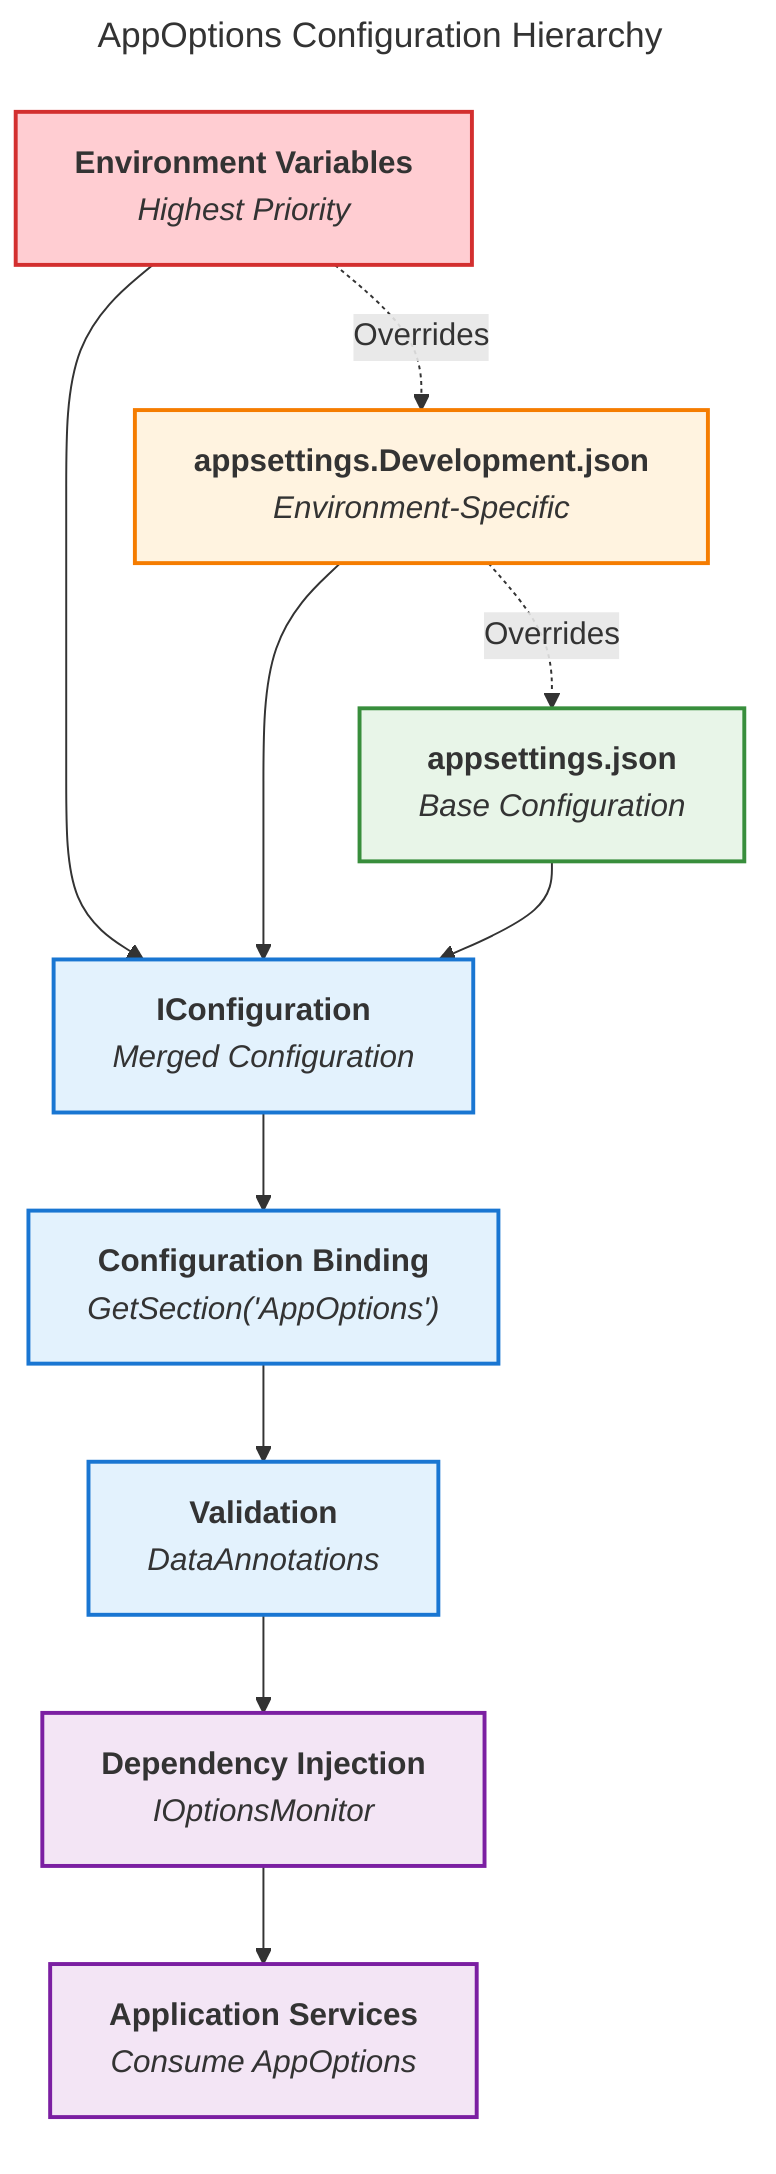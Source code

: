 ---
title: "AppOptions Configuration Hierarchy"
---

flowchart TD
    %% Configuration Sources (Priority Order)
    ENV["`**Environment Variables**
    *Highest Priority*`"]
    ASD["`**appsettings.Development.json**
    *Environment-Specific*`"]
    AS["`**appsettings.json**
    *Base Configuration*`"]
    
    %% Configuration System
    CONFIG["`**IConfiguration**
    *Merged Configuration*`"]
    
    %% Registration Process
    BIND["`**Configuration Binding**
    *GetSection('AppOptions')*`"]
    VAL["`**Validation**
    *DataAnnotations*`"]
    
    %% Dependency Injection
    DI["`**Dependency Injection**
    *IOptionsMonitor<AppOptions>*`"]
    
    %% Usage
    SERVICES["`**Application Services**
    *Consume AppOptions*`"]
    
    %% Flow - Configuration Hierarchy
    ENV --> CONFIG
    ASD --> CONFIG
    AS --> CONFIG
    
    %% Flow - DI Registration
    CONFIG --> BIND
    BIND --> VAL
    VAL --> DI
    DI --> SERVICES
    
    %% Priority annotations
    ENV -.->|"Overrides"| ASD
    ASD -.->|"Overrides"| AS
    
    %% Styling
    classDef high fill:#ffcdd2,stroke:#d32f2f,stroke-width:2px
    classDef medium fill:#fff3e0,stroke:#f57c00,stroke-width:2px
    classDef low fill:#e8f5e8,stroke:#388e3c,stroke-width:2px
    classDef system fill:#e3f2fd,stroke:#1976d2,stroke-width:2px
    classDef consume fill:#f3e5f5,stroke:#7b1fa2,stroke-width:2px
    
    class ENV high
    class ASD medium
    class AS low
    class CONFIG,BIND,VAL system
    class DI,SERVICES consume